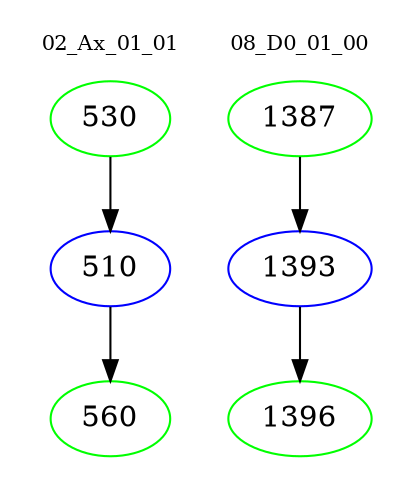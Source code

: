 digraph{
subgraph cluster_0 {
color = white
label = "02_Ax_01_01";
fontsize=10;
T0_530 [label="530", color="green"]
T0_530 -> T0_510 [color="black"]
T0_510 [label="510", color="blue"]
T0_510 -> T0_560 [color="black"]
T0_560 [label="560", color="green"]
}
subgraph cluster_1 {
color = white
label = "08_D0_01_00";
fontsize=10;
T1_1387 [label="1387", color="green"]
T1_1387 -> T1_1393 [color="black"]
T1_1393 [label="1393", color="blue"]
T1_1393 -> T1_1396 [color="black"]
T1_1396 [label="1396", color="green"]
}
}
